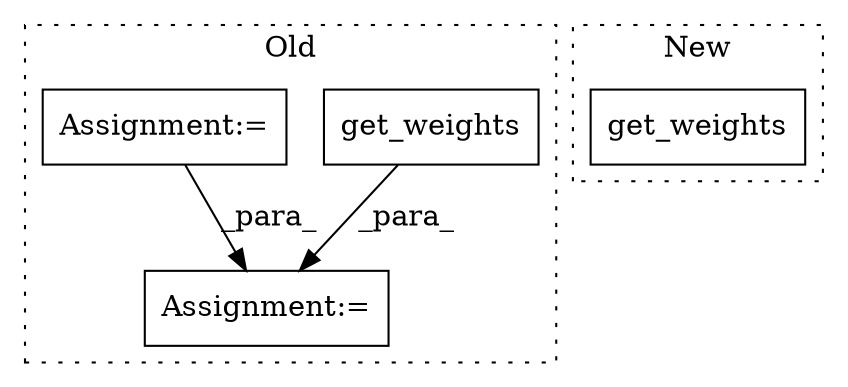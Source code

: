 digraph G {
subgraph cluster0 {
1 [label="get_weights" a="32" s="12060" l="13" shape="box"];
3 [label="Assignment:=" a="7" s="12130,12257" l="77,2" shape="box"];
4 [label="Assignment:=" a="7" s="12095" l="1" shape="box"];
label = "Old";
style="dotted";
}
subgraph cluster1 {
2 [label="get_weights" a="32" s="12523" l="13" shape="box"];
label = "New";
style="dotted";
}
1 -> 3 [label="_para_"];
4 -> 3 [label="_para_"];
}